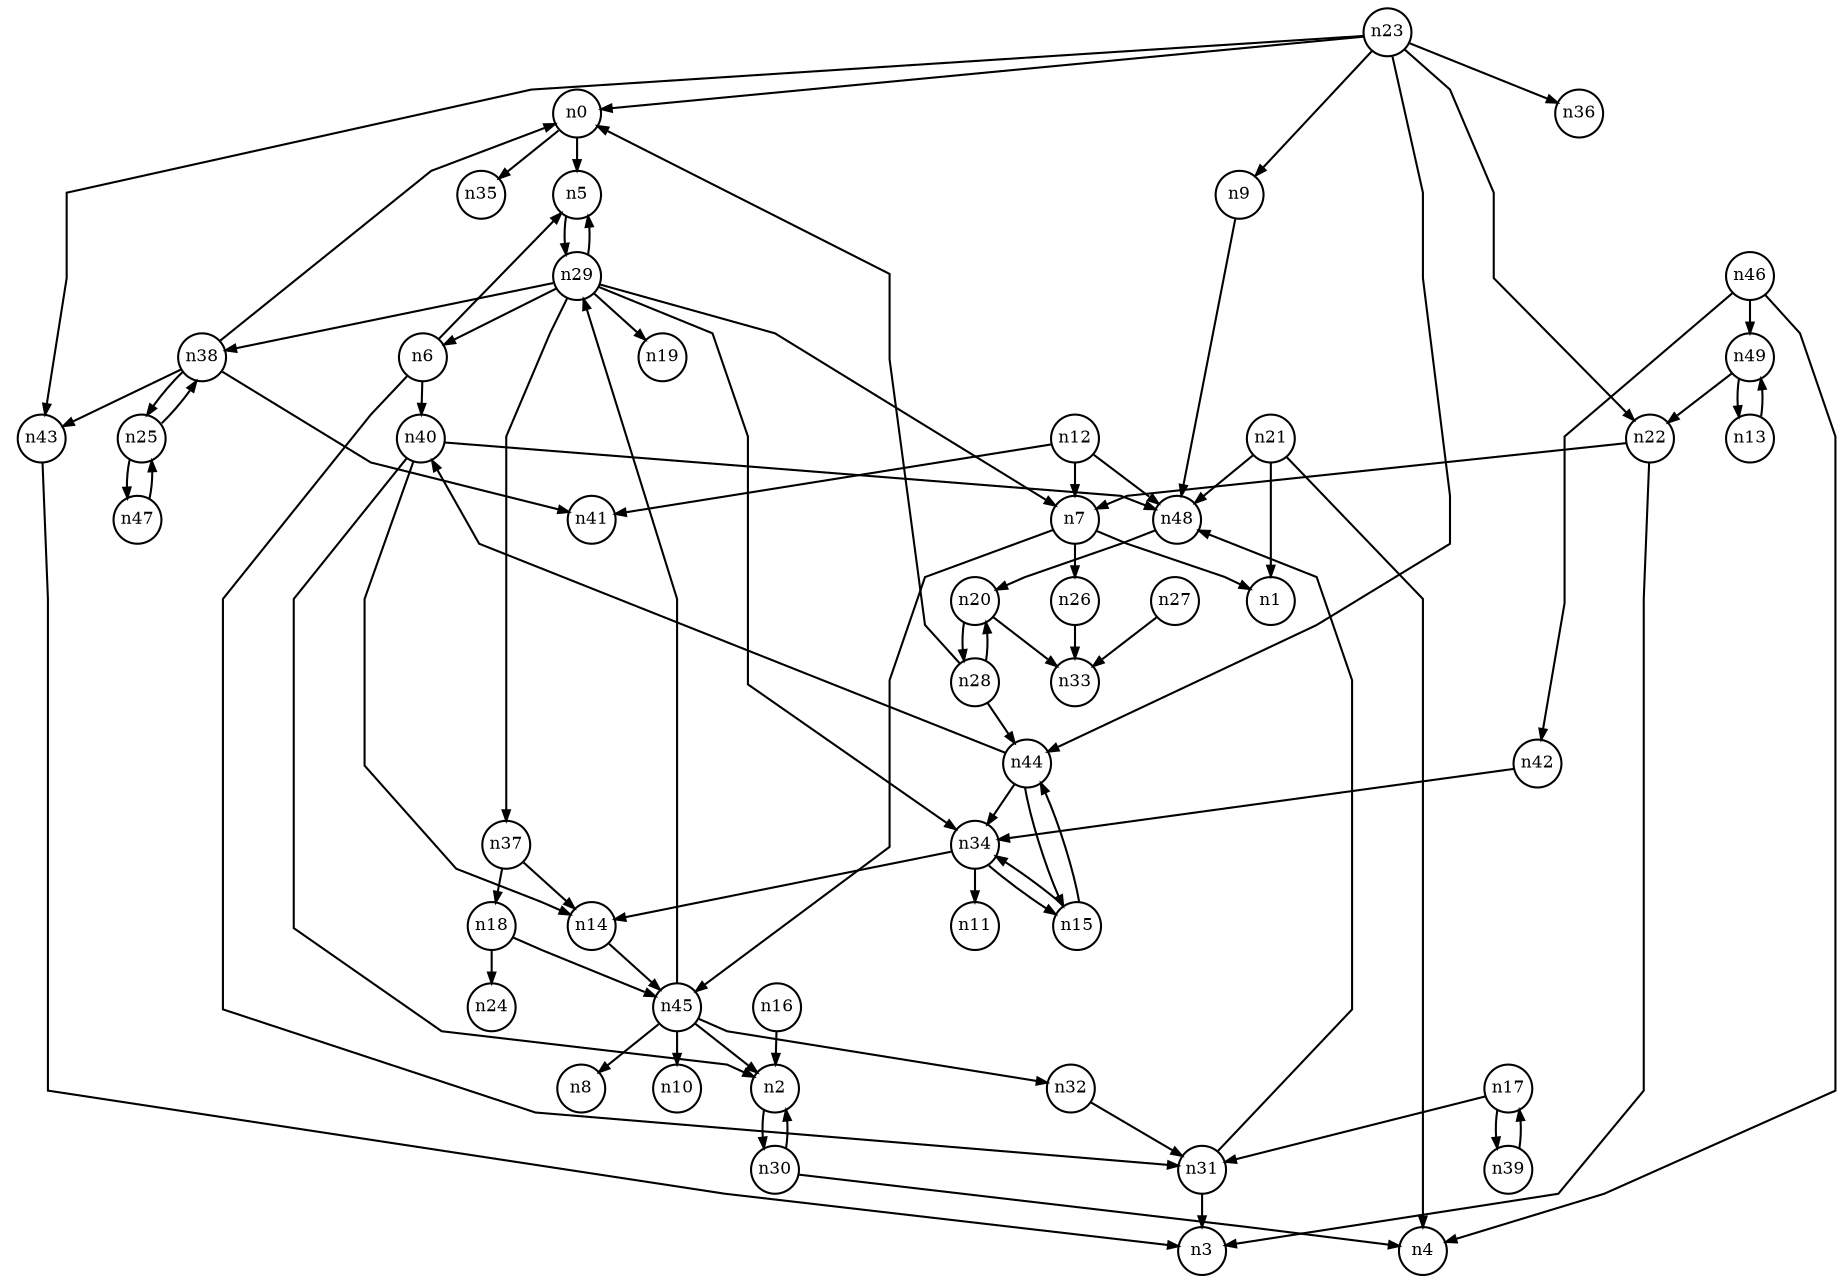digraph G{
splines=polyline;
ranksep=0.22;
nodesep=0.22;
nodesize=0.16;
fontsize=8
edge [arrowsize=0.5]
node [fontsize=8 shape=circle width=0.32 fixedsize=shape];

n0 -> n35
n0 -> n5
n29 -> n6
n29 -> n7
n29 -> n19
n29 -> n34
n29 -> n37
n29 -> n38
n29 -> n5
n5 -> n29
n31 -> n3
n31 -> n48
n6 -> n31
n6 -> n40
n6 -> n5
n40 -> n2
n40 -> n14
n40 -> n48
n7 -> n1
n7 -> n26
n7 -> n45
n26 -> n33
n48 -> n20
n9 -> n48
n12 -> n7
n12 -> n41
n12 -> n48
n34 -> n11
n34 -> n14
n34 -> n15
n15 -> n34
n15 -> n44
n44 -> n34
n44 -> n40
n44 -> n15
n2 -> n30
n16 -> n2
n17 -> n31
n17 -> n39
n39 -> n17
n18 -> n24
n18 -> n45
n28 -> n0
n28 -> n44
n28 -> n20
n20 -> n28
n20 -> n33
n21 -> n1
n21 -> n4
n21 -> n48
n22 -> n3
n22 -> n7
n23 -> n0
n23 -> n9
n23 -> n22
n23 -> n36
n23 -> n43
n23 -> n44
n43 -> n3
n38 -> n0
n38 -> n41
n38 -> n43
n38 -> n25
n25 -> n38
n25 -> n47
n47 -> n25
n27 -> n33
n37 -> n14
n37 -> n18
n30 -> n2
n30 -> n4
n32 -> n31
n14 -> n45
n42 -> n34
n45 -> n2
n45 -> n8
n45 -> n10
n45 -> n29
n45 -> n32
n46 -> n4
n46 -> n42
n46 -> n49
n49 -> n13
n49 -> n22
n13 -> n49
}
